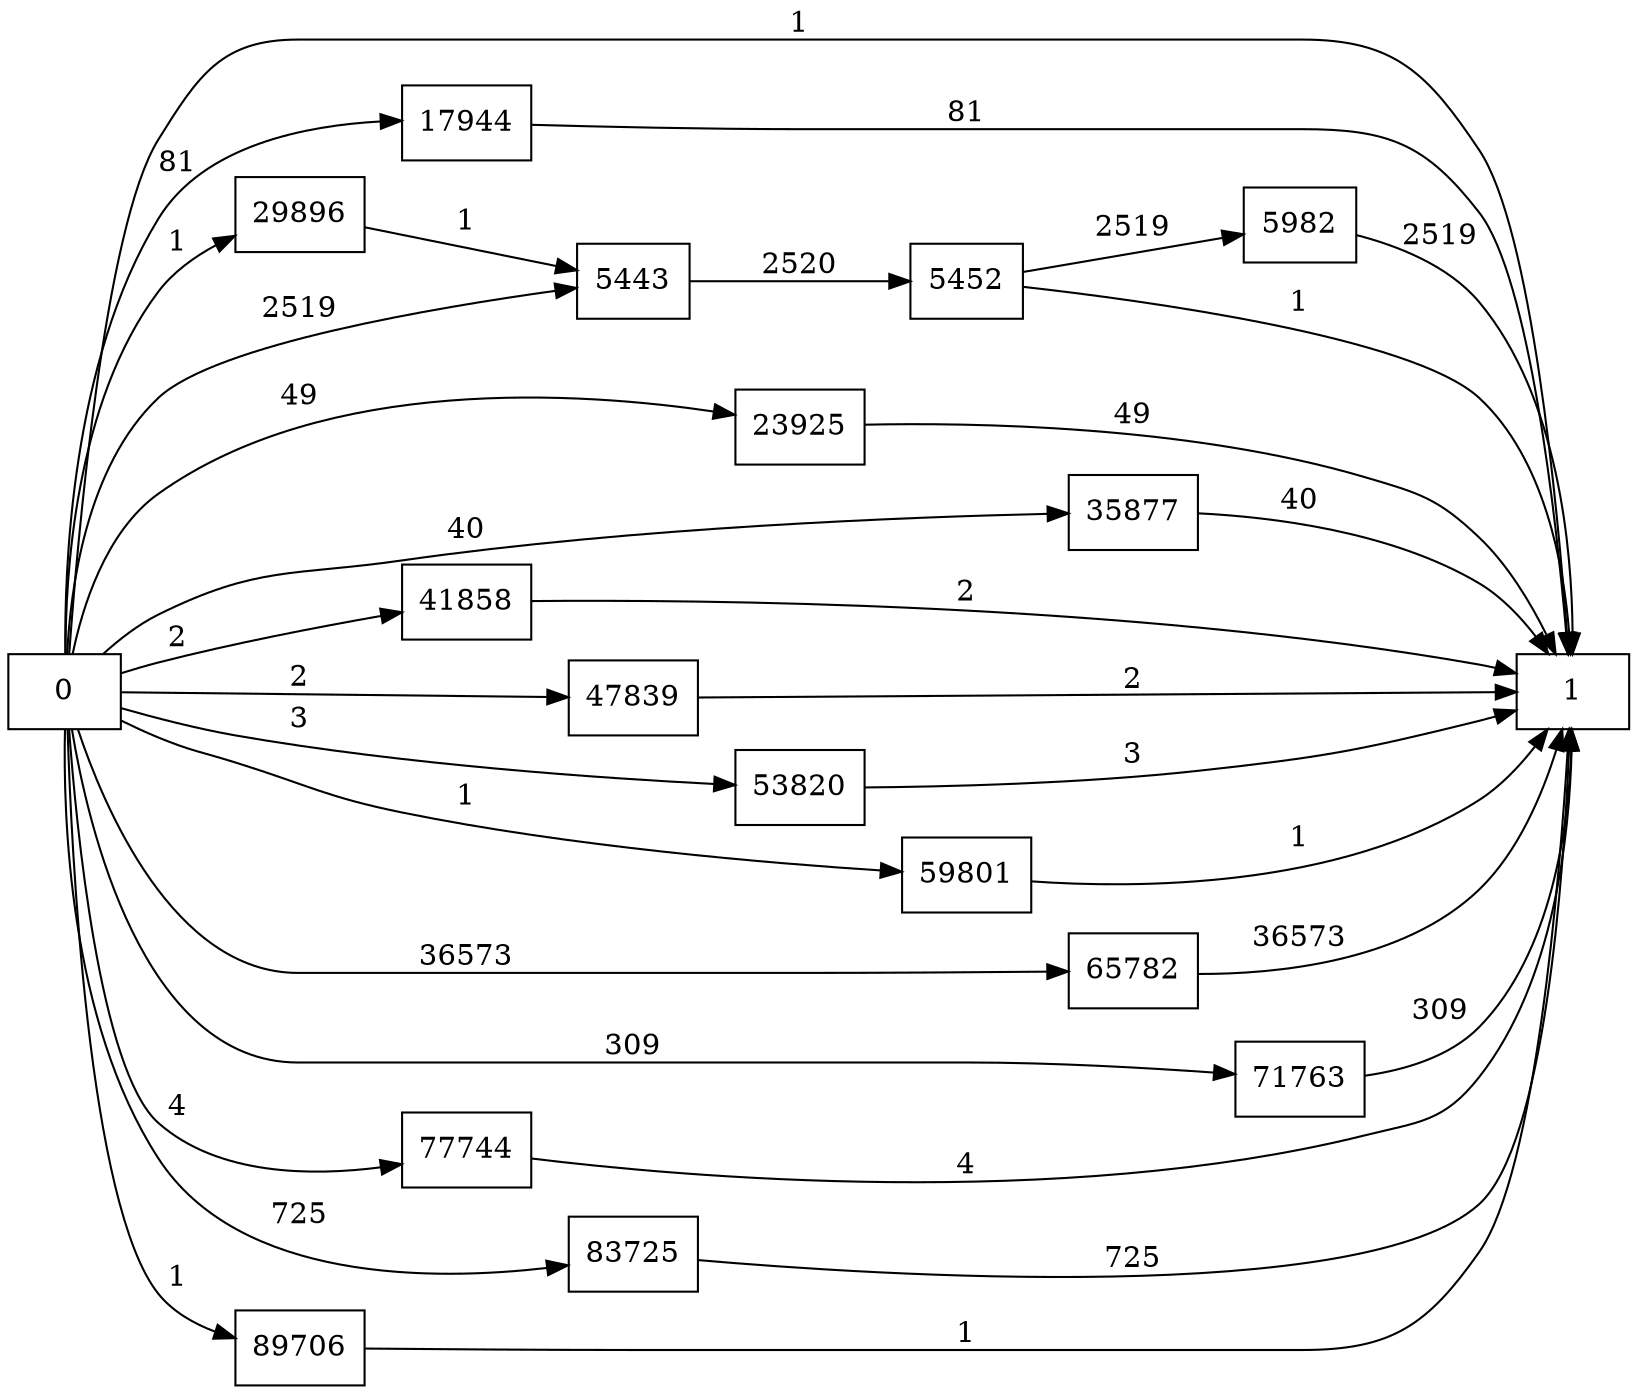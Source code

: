 digraph {
	graph [rankdir=LR]
	node [shape=rectangle]
	5443 -> 5452 [label=2520]
	5452 -> 1 [label=1]
	5452 -> 5982 [label=2519]
	5982 -> 1 [label=2519]
	17944 -> 1 [label=81]
	23925 -> 1 [label=49]
	29896 -> 5443 [label=1]
	35877 -> 1 [label=40]
	41858 -> 1 [label=2]
	47839 -> 1 [label=2]
	53820 -> 1 [label=3]
	59801 -> 1 [label=1]
	65782 -> 1 [label=36573]
	71763 -> 1 [label=309]
	77744 -> 1 [label=4]
	83725 -> 1 [label=725]
	89706 -> 1 [label=1]
	0 -> 5443 [label=2519]
	0 -> 1 [label=1]
	0 -> 17944 [label=81]
	0 -> 23925 [label=49]
	0 -> 29896 [label=1]
	0 -> 35877 [label=40]
	0 -> 41858 [label=2]
	0 -> 47839 [label=2]
	0 -> 53820 [label=3]
	0 -> 59801 [label=1]
	0 -> 65782 [label=36573]
	0 -> 71763 [label=309]
	0 -> 77744 [label=4]
	0 -> 83725 [label=725]
	0 -> 89706 [label=1]
}
